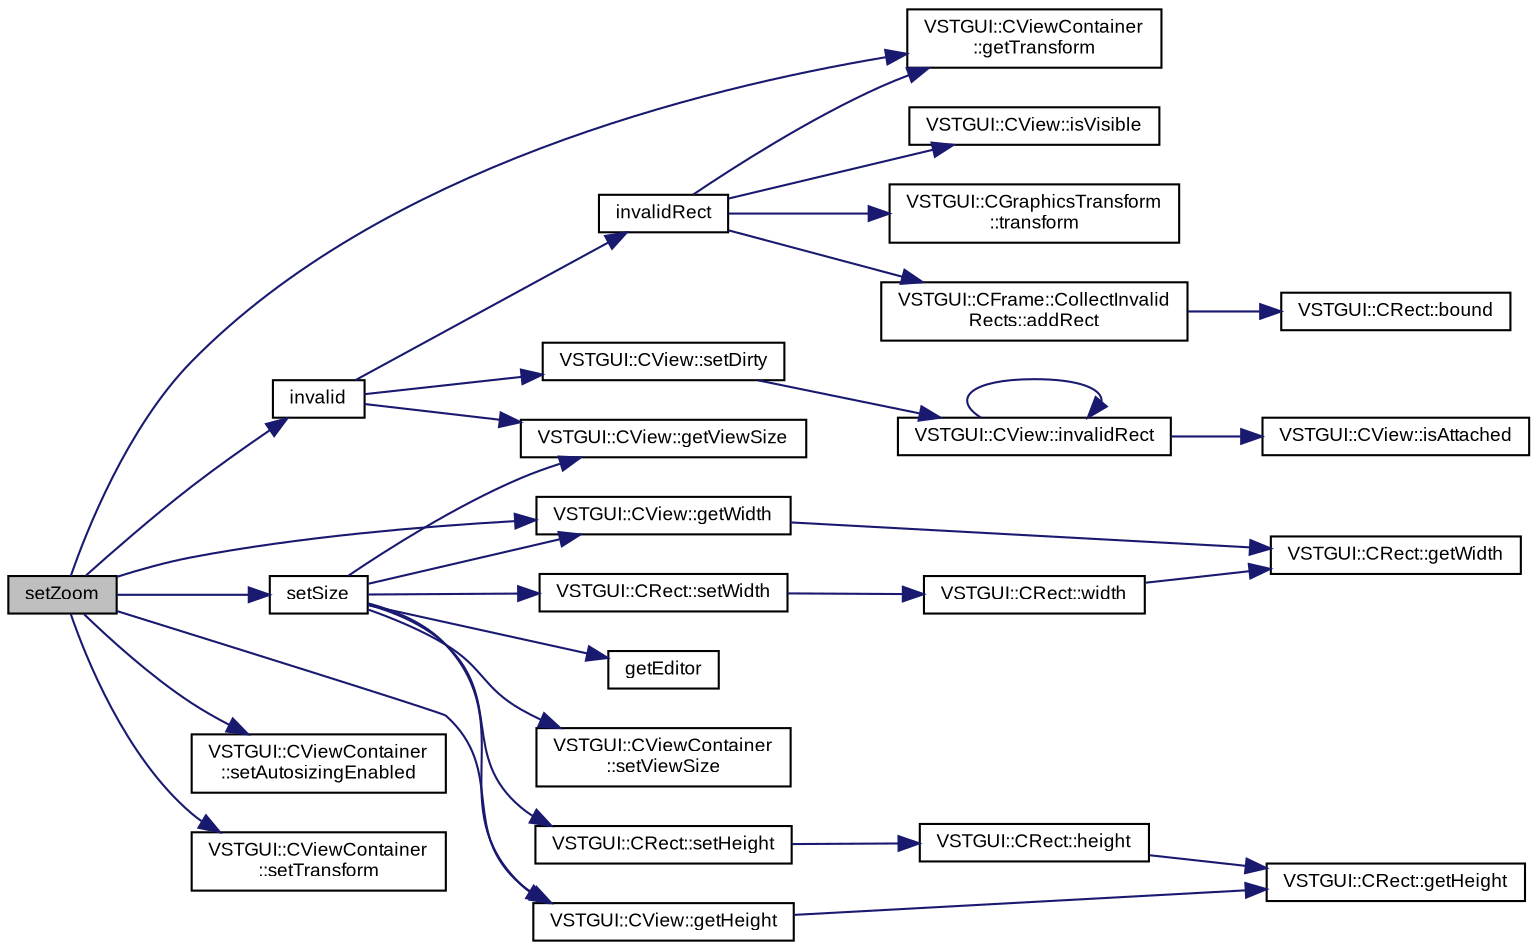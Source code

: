 digraph "setZoom"
{
  bgcolor="transparent";
  edge [fontname="Arial",fontsize="9",labelfontname="Arial",labelfontsize="9"];
  node [fontname="Arial",fontsize="9",shape=record];
  rankdir="LR";
  Node1 [label="setZoom",height=0.2,width=0.4,color="black", fillcolor="grey75", style="filled" fontcolor="black"];
  Node1 -> Node2 [color="midnightblue",fontsize="9",style="solid",fontname="Arial"];
  Node2 [label="VSTGUI::CViewContainer\l::getTransform",height=0.2,width=0.4,color="black",URL="$class_v_s_t_g_u_i_1_1_c_view_container.html#a3140336a555cd7aacaba2ee5ca08e28a"];
  Node1 -> Node3 [color="midnightblue",fontsize="9",style="solid",fontname="Arial"];
  Node3 [label="VSTGUI::CView::getWidth",height=0.2,width=0.4,color="black",URL="$class_v_s_t_g_u_i_1_1_c_view.html#a8b4fe88292b8e95807a9b07a26cd1cb1",tooltip="get the width of the view "];
  Node3 -> Node4 [color="midnightblue",fontsize="9",style="solid",fontname="Arial"];
  Node4 [label="VSTGUI::CRect::getWidth",height=0.2,width=0.4,color="black",URL="$struct_v_s_t_g_u_i_1_1_c_rect.html#a8b4fe88292b8e95807a9b07a26cd1cb1"];
  Node1 -> Node5 [color="midnightblue",fontsize="9",style="solid",fontname="Arial"];
  Node5 [label="VSTGUI::CView::getHeight",height=0.2,width=0.4,color="black",URL="$class_v_s_t_g_u_i_1_1_c_view.html#a1f4be3a475a8fb7d8defa4621c01558d",tooltip="get the height of the view "];
  Node5 -> Node6 [color="midnightblue",fontsize="9",style="solid",fontname="Arial"];
  Node6 [label="VSTGUI::CRect::getHeight",height=0.2,width=0.4,color="black",URL="$struct_v_s_t_g_u_i_1_1_c_rect.html#a1f4be3a475a8fb7d8defa4621c01558d"];
  Node1 -> Node7 [color="midnightblue",fontsize="9",style="solid",fontname="Arial"];
  Node7 [label="VSTGUI::CViewContainer\l::setAutosizingEnabled",height=0.2,width=0.4,color="black",URL="$class_v_s_t_g_u_i_1_1_c_view_container.html#a9f25f969f468e4c144360a50b137e195",tooltip="enable or disable autosizing subviews. Per default this is enabled. "];
  Node1 -> Node8 [color="midnightblue",fontsize="9",style="solid",fontname="Arial"];
  Node8 [label="VSTGUI::CViewContainer\l::setTransform",height=0.2,width=0.4,color="black",URL="$class_v_s_t_g_u_i_1_1_c_view_container.html#ae33f973fde8bcc68ca7649b6fcef91d3"];
  Node1 -> Node9 [color="midnightblue",fontsize="9",style="solid",fontname="Arial"];
  Node9 [label="setSize",height=0.2,width=0.4,color="black",URL="$class_v_s_t_g_u_i_1_1_c_frame.html#ae4d90a923646982d5b9bff95b46be728"];
  Node9 -> Node10 [color="midnightblue",fontsize="9",style="solid",fontname="Arial"];
  Node10 [label="VSTGUI::CView::getViewSize",height=0.2,width=0.4,color="black",URL="$class_v_s_t_g_u_i_1_1_c_view.html#a7b14fb07c53ccfa07dc91900f4fe01f1",tooltip="read only access to view size "];
  Node9 -> Node3 [color="midnightblue",fontsize="9",style="solid",fontname="Arial"];
  Node9 -> Node5 [color="midnightblue",fontsize="9",style="solid",fontname="Arial"];
  Node9 -> Node11 [color="midnightblue",fontsize="9",style="solid",fontname="Arial"];
  Node11 [label="VSTGUI::CRect::setWidth",height=0.2,width=0.4,color="black",URL="$struct_v_s_t_g_u_i_1_1_c_rect.html#a7e69f8e49a406917215c3260790d4698"];
  Node11 -> Node12 [color="midnightblue",fontsize="9",style="solid",fontname="Arial"];
  Node12 [label="VSTGUI::CRect::width",height=0.2,width=0.4,color="black",URL="$struct_v_s_t_g_u_i_1_1_c_rect.html#aac17e64c594f7da1f088efeb1e53f114"];
  Node12 -> Node4 [color="midnightblue",fontsize="9",style="solid",fontname="Arial"];
  Node9 -> Node13 [color="midnightblue",fontsize="9",style="solid",fontname="Arial"];
  Node13 [label="VSTGUI::CRect::setHeight",height=0.2,width=0.4,color="black",URL="$struct_v_s_t_g_u_i_1_1_c_rect.html#a5067e7f1239cf80b5488792ecf3ac098"];
  Node13 -> Node14 [color="midnightblue",fontsize="9",style="solid",fontname="Arial"];
  Node14 [label="VSTGUI::CRect::height",height=0.2,width=0.4,color="black",URL="$struct_v_s_t_g_u_i_1_1_c_rect.html#a5ca7ffa8316b6835e331dfd01534ed32"];
  Node14 -> Node6 [color="midnightblue",fontsize="9",style="solid",fontname="Arial"];
  Node9 -> Node15 [color="midnightblue",fontsize="9",style="solid",fontname="Arial"];
  Node15 [label="getEditor",height=0.2,width=0.4,color="black",URL="$class_v_s_t_g_u_i_1_1_c_frame.html#aecbf2732cc925bda5973d46ec6849f23",tooltip="get editor "];
  Node9 -> Node16 [color="midnightblue",fontsize="9",style="solid",fontname="Arial"];
  Node16 [label="VSTGUI::CViewContainer\l::setViewSize",height=0.2,width=0.4,color="black",URL="$class_v_s_t_g_u_i_1_1_c_view_container.html#aa1e0c964c376f3db586701d54fcf58ec",tooltip="set views size "];
  Node1 -> Node17 [color="midnightblue",fontsize="9",style="solid",fontname="Arial"];
  Node17 [label="invalid",height=0.2,width=0.4,color="black",URL="$class_v_s_t_g_u_i_1_1_c_frame.html#a42789430a9d5e7f3729bf69c9398fc52",tooltip="mark whole view as invalid "];
  Node17 -> Node18 [color="midnightblue",fontsize="9",style="solid",fontname="Arial"];
  Node18 [label="invalidRect",height=0.2,width=0.4,color="black",URL="$class_v_s_t_g_u_i_1_1_c_frame.html#ad414ba3d5e64f9fdc11309e05266ffcf",tooltip="mark rect as invalid "];
  Node18 -> Node19 [color="midnightblue",fontsize="9",style="solid",fontname="Arial"];
  Node19 [label="VSTGUI::CView::isVisible",height=0.2,width=0.4,color="black",URL="$class_v_s_t_g_u_i_1_1_c_view.html#a08422ee75ab02691943c1ca87e2bc563",tooltip="get visibility state "];
  Node18 -> Node2 [color="midnightblue",fontsize="9",style="solid",fontname="Arial"];
  Node18 -> Node20 [color="midnightblue",fontsize="9",style="solid",fontname="Arial"];
  Node20 [label="VSTGUI::CGraphicsTransform\l::transform",height=0.2,width=0.4,color="black",URL="$struct_v_s_t_g_u_i_1_1_c_graphics_transform.html#af5b80ac47e3d74fe4cf0ca4d75f2e6c3"];
  Node18 -> Node21 [color="midnightblue",fontsize="9",style="solid",fontname="Arial"];
  Node21 [label="VSTGUI::CFrame::CollectInvalid\lRects::addRect",height=0.2,width=0.4,color="black",URL="$struct_v_s_t_g_u_i_1_1_c_frame_1_1_collect_invalid_rects.html#ae4590118f1051be2a1e7f04a2e262fb9"];
  Node21 -> Node22 [color="midnightblue",fontsize="9",style="solid",fontname="Arial"];
  Node22 [label="VSTGUI::CRect::bound",height=0.2,width=0.4,color="black",URL="$struct_v_s_t_g_u_i_1_1_c_rect.html#ad560ae1abaefe509ecd31935c57ced6b"];
  Node17 -> Node10 [color="midnightblue",fontsize="9",style="solid",fontname="Arial"];
  Node17 -> Node23 [color="midnightblue",fontsize="9",style="solid",fontname="Arial"];
  Node23 [label="VSTGUI::CView::setDirty",height=0.2,width=0.4,color="black",URL="$class_v_s_t_g_u_i_1_1_c_view.html#a0f19a61606a7f547b62102310063ea76",tooltip="set the view to dirty so that it is redrawn in the next idle. Thread Safe ! "];
  Node23 -> Node24 [color="midnightblue",fontsize="9",style="solid",fontname="Arial"];
  Node24 [label="VSTGUI::CView::invalidRect",height=0.2,width=0.4,color="black",URL="$class_v_s_t_g_u_i_1_1_c_view.html#ad414ba3d5e64f9fdc11309e05266ffcf",tooltip="mark rect as invalid "];
  Node24 -> Node25 [color="midnightblue",fontsize="9",style="solid",fontname="Arial"];
  Node25 [label="VSTGUI::CView::isAttached",height=0.2,width=0.4,color="black",URL="$class_v_s_t_g_u_i_1_1_c_view.html#a1b7f04ee36bdaecd09a2625370dc90d8",tooltip="is view attached to a parentView "];
  Node24 -> Node24 [color="midnightblue",fontsize="9",style="solid",fontname="Arial"];
}
